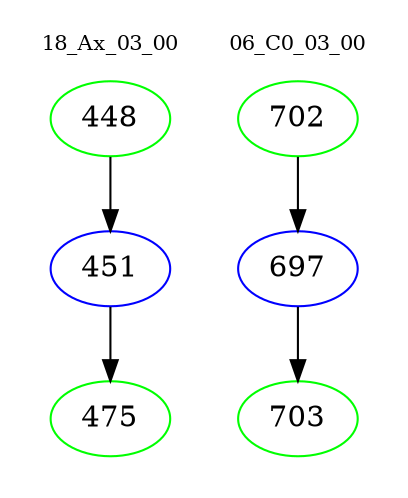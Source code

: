 digraph{
subgraph cluster_0 {
color = white
label = "18_Ax_03_00";
fontsize=10;
T0_448 [label="448", color="green"]
T0_448 -> T0_451 [color="black"]
T0_451 [label="451", color="blue"]
T0_451 -> T0_475 [color="black"]
T0_475 [label="475", color="green"]
}
subgraph cluster_1 {
color = white
label = "06_C0_03_00";
fontsize=10;
T1_702 [label="702", color="green"]
T1_702 -> T1_697 [color="black"]
T1_697 [label="697", color="blue"]
T1_697 -> T1_703 [color="black"]
T1_703 [label="703", color="green"]
}
}

